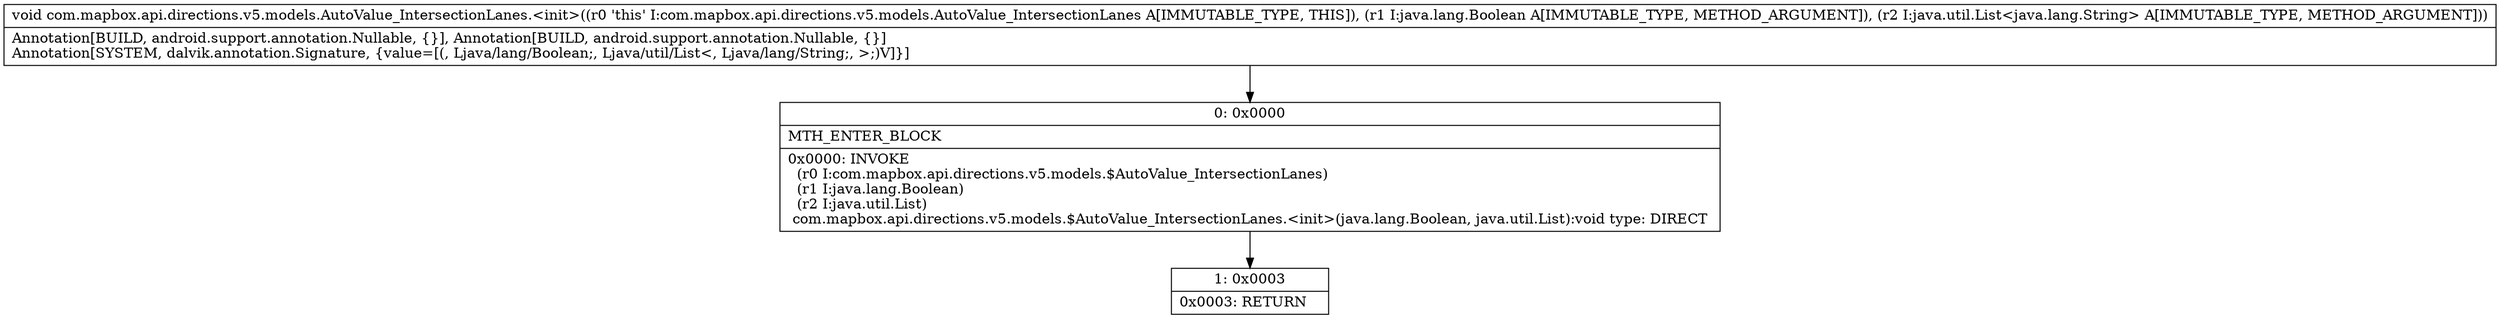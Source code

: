 digraph "CFG forcom.mapbox.api.directions.v5.models.AutoValue_IntersectionLanes.\<init\>(Ljava\/lang\/Boolean;Ljava\/util\/List;)V" {
Node_0 [shape=record,label="{0\:\ 0x0000|MTH_ENTER_BLOCK\l|0x0000: INVOKE  \l  (r0 I:com.mapbox.api.directions.v5.models.$AutoValue_IntersectionLanes)\l  (r1 I:java.lang.Boolean)\l  (r2 I:java.util.List)\l com.mapbox.api.directions.v5.models.$AutoValue_IntersectionLanes.\<init\>(java.lang.Boolean, java.util.List):void type: DIRECT \l}"];
Node_1 [shape=record,label="{1\:\ 0x0003|0x0003: RETURN   \l}"];
MethodNode[shape=record,label="{void com.mapbox.api.directions.v5.models.AutoValue_IntersectionLanes.\<init\>((r0 'this' I:com.mapbox.api.directions.v5.models.AutoValue_IntersectionLanes A[IMMUTABLE_TYPE, THIS]), (r1 I:java.lang.Boolean A[IMMUTABLE_TYPE, METHOD_ARGUMENT]), (r2 I:java.util.List\<java.lang.String\> A[IMMUTABLE_TYPE, METHOD_ARGUMENT]))  | Annotation[BUILD, android.support.annotation.Nullable, \{\}], Annotation[BUILD, android.support.annotation.Nullable, \{\}]\lAnnotation[SYSTEM, dalvik.annotation.Signature, \{value=[(, Ljava\/lang\/Boolean;, Ljava\/util\/List\<, Ljava\/lang\/String;, \>;)V]\}]\l}"];
MethodNode -> Node_0;
Node_0 -> Node_1;
}

